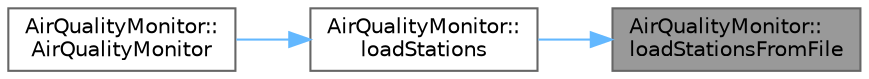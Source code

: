 digraph "AirQualityMonitor::loadStationsFromFile"
{
 // LATEX_PDF_SIZE
  bgcolor="transparent";
  edge [fontname=Helvetica,fontsize=10,labelfontname=Helvetica,labelfontsize=10];
  node [fontname=Helvetica,fontsize=10,shape=box,height=0.2,width=0.4];
  rankdir="RL";
  Node1 [id="Node000001",label="AirQualityMonitor::\lloadStationsFromFile",height=0.2,width=0.4,color="gray40", fillcolor="grey60", style="filled", fontcolor="black",tooltip="Ładuje dane stacji z lokalnego pliku JSON."];
  Node1 -> Node2 [id="edge1_Node000001_Node000002",dir="back",color="steelblue1",style="solid",tooltip=" "];
  Node2 [id="Node000002",label="AirQualityMonitor::\lloadStations",height=0.2,width=0.4,color="grey40", fillcolor="white", style="filled",URL="$class_air_quality_monitor.html#a495d69688b33ce31e1914ce348d336f5",tooltip="Ładuje dane stacji z pliku lokalnego lub API."];
  Node2 -> Node3 [id="edge2_Node000002_Node000003",dir="back",color="steelblue1",style="solid",tooltip=" "];
  Node3 [id="Node000003",label="AirQualityMonitor::\lAirQualityMonitor",height=0.2,width=0.4,color="grey40", fillcolor="white", style="filled",URL="$class_air_quality_monitor.html#a5c1e078e2b1c45ecfacef7f3a0d31322",tooltip="Konstruktor klasy AirQualityMonitor."];
}
